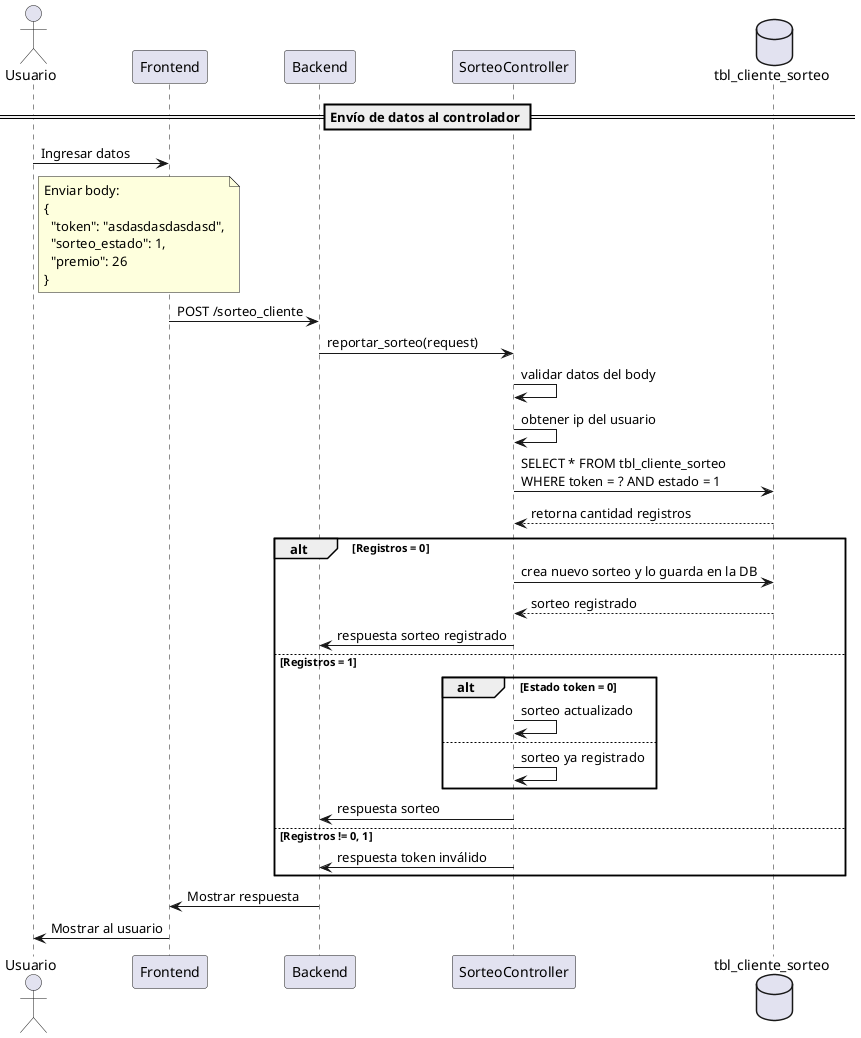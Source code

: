 @startuml sorteo_cliente
actor Usuario
participant Frontend
participant Backend
participant SorteoController
database DB as "tbl_cliente_sorteo"

== Envío de datos al controlador ==
Usuario -> Frontend : Ingresar datos
note right of Usuario
  Enviar body:
  {
    "token": "asdasdasdasdasd",
    "sorteo_estado": 1,
    "premio": 26
  }
end note
Frontend -> Backend : POST /sorteo_cliente
Backend -> SorteoController : reportar_sorteo(request)
SorteoController -> SorteoController : validar datos del body
SorteoController -> SorteoController : obtener ip del usuario
SorteoController -> DB : SELECT * FROM tbl_cliente_sorteo\nWHERE token = ? AND estado = 1
DB --> SorteoController : retorna cantidad registros

alt Registros = 0
    SorteoController -> DB : crea nuevo sorteo y lo guarda en la DB
    DB --> SorteoController : sorteo registrado
    SorteoController -> Backend : respuesta sorteo registrado
else Registros = 1
    alt Estado token = 0
        SorteoController -> SorteoController : sorteo actualizado
    else
        SorteoController -> SorteoController : sorteo ya registrado
    end
    SorteoController -> Backend : respuesta sorteo
else Registros != 0, 1
    SorteoController -> Backend : respuesta token inválido
end

Backend -> Frontend : Mostrar respuesta
Frontend -> Usuario : Mostrar al usuario
@enduml